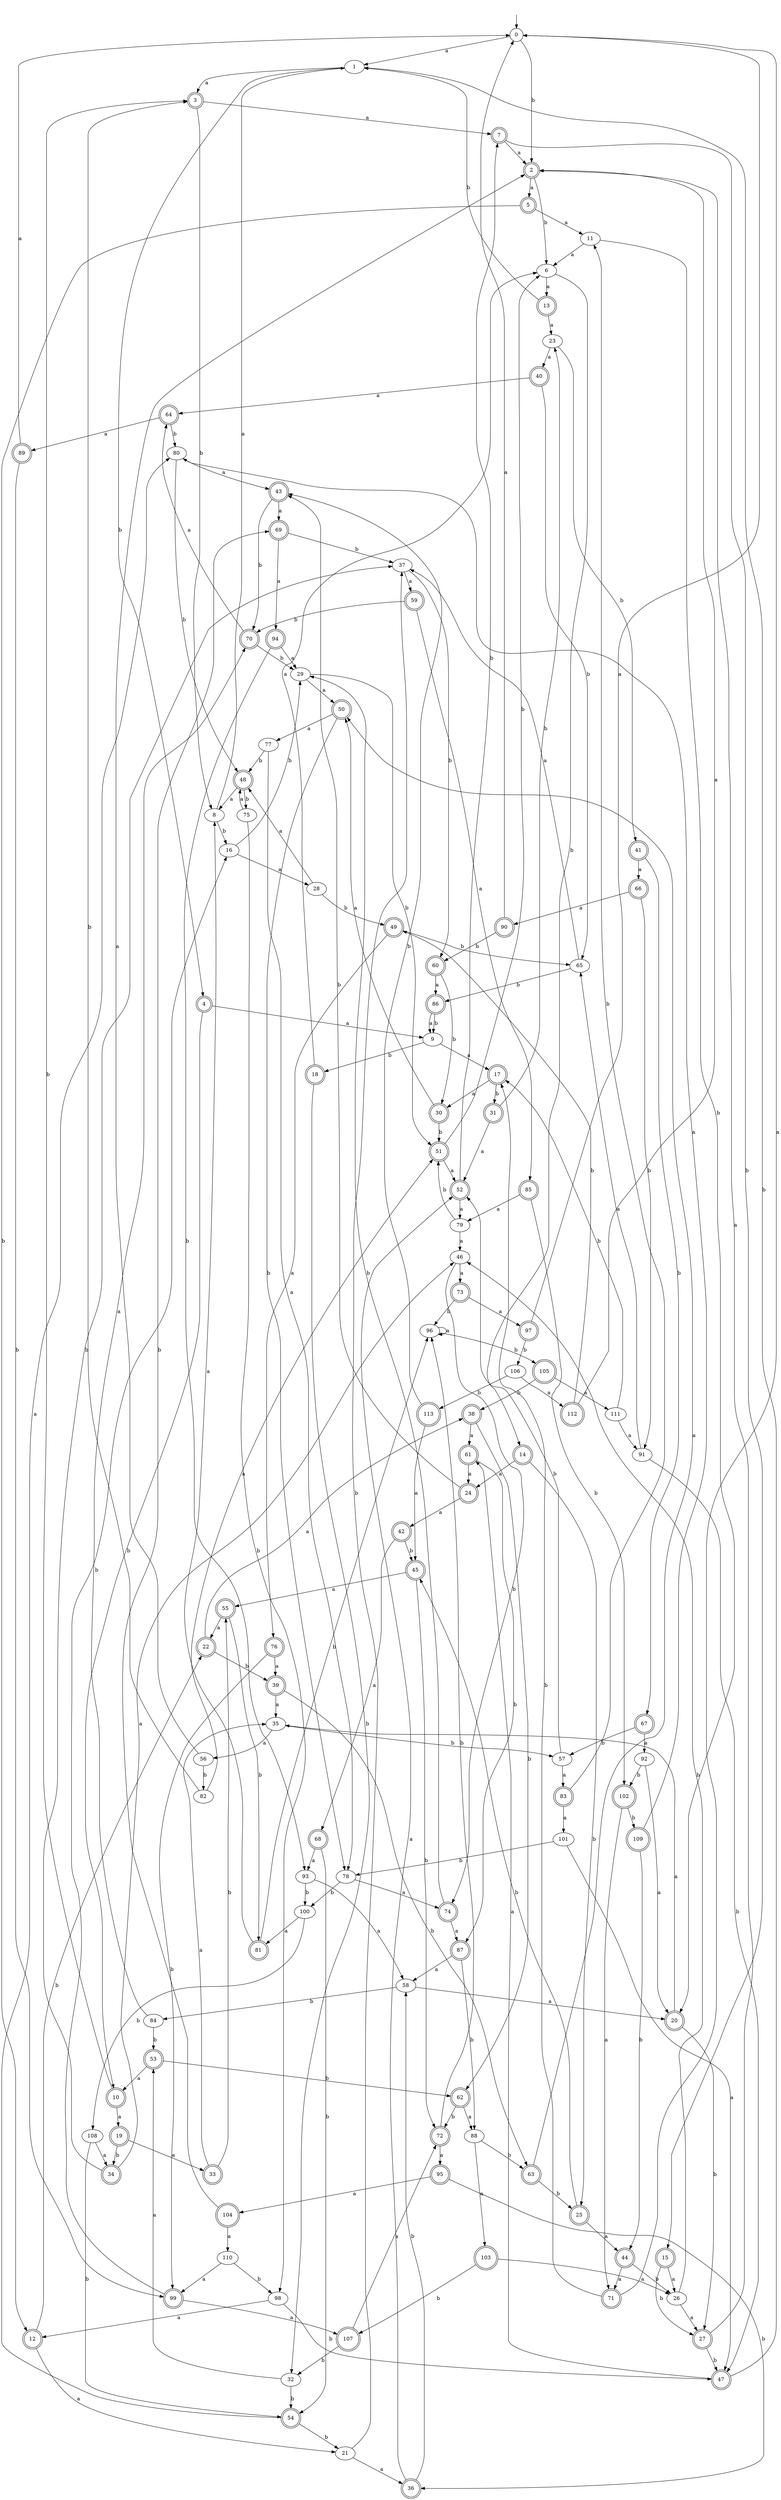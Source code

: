 digraph RandomDFA {
  __start0 [label="", shape=none];
  __start0 -> 0 [label=""];
  0 [shape=circle]
  0 -> 1 [label="a"]
  0 -> 2 [label="b"]
  1
  1 -> 3 [label="a"]
  1 -> 4 [label="b"]
  2 [shape=doublecircle]
  2 -> 5 [label="a"]
  2 -> 6 [label="b"]
  3 [shape=doublecircle]
  3 -> 7 [label="a"]
  3 -> 8 [label="b"]
  4 [shape=doublecircle]
  4 -> 9 [label="a"]
  4 -> 10 [label="b"]
  5 [shape=doublecircle]
  5 -> 11 [label="a"]
  5 -> 12 [label="b"]
  6
  6 -> 13 [label="a"]
  6 -> 14 [label="b"]
  7 [shape=doublecircle]
  7 -> 2 [label="a"]
  7 -> 15 [label="b"]
  8
  8 -> 1 [label="a"]
  8 -> 16 [label="b"]
  9
  9 -> 17 [label="a"]
  9 -> 18 [label="b"]
  10 [shape=doublecircle]
  10 -> 19 [label="a"]
  10 -> 3 [label="b"]
  11
  11 -> 6 [label="a"]
  11 -> 20 [label="b"]
  12 [shape=doublecircle]
  12 -> 21 [label="a"]
  12 -> 22 [label="b"]
  13 [shape=doublecircle]
  13 -> 23 [label="a"]
  13 -> 1 [label="b"]
  14 [shape=doublecircle]
  14 -> 24 [label="a"]
  14 -> 25 [label="b"]
  15 [shape=doublecircle]
  15 -> 26 [label="a"]
  15 -> 27 [label="b"]
  16
  16 -> 28 [label="a"]
  16 -> 29 [label="b"]
  17 [shape=doublecircle]
  17 -> 30 [label="a"]
  17 -> 31 [label="b"]
  18 [shape=doublecircle]
  18 -> 6 [label="a"]
  18 -> 32 [label="b"]
  19 [shape=doublecircle]
  19 -> 33 [label="a"]
  19 -> 34 [label="b"]
  20 [shape=doublecircle]
  20 -> 35 [label="a"]
  20 -> 27 [label="b"]
  21
  21 -> 36 [label="a"]
  21 -> 37 [label="b"]
  22 [shape=doublecircle]
  22 -> 38 [label="a"]
  22 -> 39 [label="b"]
  23
  23 -> 40 [label="a"]
  23 -> 41 [label="b"]
  24 [shape=doublecircle]
  24 -> 42 [label="a"]
  24 -> 43 [label="b"]
  25 [shape=doublecircle]
  25 -> 44 [label="a"]
  25 -> 45 [label="b"]
  26
  26 -> 27 [label="a"]
  26 -> 46 [label="b"]
  27 [shape=doublecircle]
  27 -> 2 [label="a"]
  27 -> 47 [label="b"]
  28
  28 -> 48 [label="a"]
  28 -> 49 [label="b"]
  29
  29 -> 50 [label="a"]
  29 -> 51 [label="b"]
  30 [shape=doublecircle]
  30 -> 50 [label="a"]
  30 -> 51 [label="b"]
  31 [shape=doublecircle]
  31 -> 52 [label="a"]
  31 -> 23 [label="b"]
  32
  32 -> 53 [label="a"]
  32 -> 54 [label="b"]
  33 [shape=doublecircle]
  33 -> 35 [label="a"]
  33 -> 55 [label="b"]
  34 [shape=doublecircle]
  34 -> 46 [label="a"]
  34 -> 37 [label="b"]
  35
  35 -> 56 [label="a"]
  35 -> 57 [label="b"]
  36 [shape=doublecircle]
  36 -> 52 [label="a"]
  36 -> 58 [label="b"]
  37
  37 -> 59 [label="a"]
  37 -> 60 [label="b"]
  38 [shape=doublecircle]
  38 -> 61 [label="a"]
  38 -> 62 [label="b"]
  39 [shape=doublecircle]
  39 -> 35 [label="a"]
  39 -> 63 [label="b"]
  40 [shape=doublecircle]
  40 -> 64 [label="a"]
  40 -> 65 [label="b"]
  41 [shape=doublecircle]
  41 -> 66 [label="a"]
  41 -> 67 [label="b"]
  42 [shape=doublecircle]
  42 -> 68 [label="a"]
  42 -> 45 [label="b"]
  43 [shape=doublecircle]
  43 -> 69 [label="a"]
  43 -> 70 [label="b"]
  44 [shape=doublecircle]
  44 -> 71 [label="a"]
  44 -> 26 [label="b"]
  45 [shape=doublecircle]
  45 -> 55 [label="a"]
  45 -> 72 [label="b"]
  46
  46 -> 73 [label="a"]
  46 -> 74 [label="b"]
  47 [shape=doublecircle]
  47 -> 61 [label="a"]
  47 -> 1 [label="b"]
  48 [shape=doublecircle]
  48 -> 8 [label="a"]
  48 -> 75 [label="b"]
  49 [shape=doublecircle]
  49 -> 76 [label="a"]
  49 -> 65 [label="b"]
  50 [shape=doublecircle]
  50 -> 77 [label="a"]
  50 -> 78 [label="b"]
  51 [shape=doublecircle]
  51 -> 52 [label="a"]
  51 -> 6 [label="b"]
  52 [shape=doublecircle]
  52 -> 79 [label="a"]
  52 -> 7 [label="b"]
  53 [shape=doublecircle]
  53 -> 10 [label="a"]
  53 -> 62 [label="b"]
  54 [shape=doublecircle]
  54 -> 80 [label="a"]
  54 -> 21 [label="b"]
  55 [shape=doublecircle]
  55 -> 22 [label="a"]
  55 -> 81 [label="b"]
  56
  56 -> 2 [label="a"]
  56 -> 82 [label="b"]
  57
  57 -> 83 [label="a"]
  57 -> 52 [label="b"]
  58
  58 -> 20 [label="a"]
  58 -> 84 [label="b"]
  59 [shape=doublecircle]
  59 -> 85 [label="a"]
  59 -> 70 [label="b"]
  60 [shape=doublecircle]
  60 -> 86 [label="a"]
  60 -> 30 [label="b"]
  61 [shape=doublecircle]
  61 -> 24 [label="a"]
  61 -> 87 [label="b"]
  62 [shape=doublecircle]
  62 -> 88 [label="a"]
  62 -> 72 [label="b"]
  63 [shape=doublecircle]
  63 -> 50 [label="a"]
  63 -> 25 [label="b"]
  64 [shape=doublecircle]
  64 -> 89 [label="a"]
  64 -> 80 [label="b"]
  65
  65 -> 37 [label="a"]
  65 -> 86 [label="b"]
  66 [shape=doublecircle]
  66 -> 90 [label="a"]
  66 -> 91 [label="b"]
  67 [shape=doublecircle]
  67 -> 92 [label="a"]
  67 -> 57 [label="b"]
  68 [shape=doublecircle]
  68 -> 93 [label="a"]
  68 -> 54 [label="b"]
  69 [shape=doublecircle]
  69 -> 94 [label="a"]
  69 -> 37 [label="b"]
  70 [shape=doublecircle]
  70 -> 64 [label="a"]
  70 -> 29 [label="b"]
  71 [shape=doublecircle]
  71 -> 0 [label="a"]
  71 -> 17 [label="b"]
  72 [shape=doublecircle]
  72 -> 95 [label="a"]
  72 -> 96 [label="b"]
  73 [shape=doublecircle]
  73 -> 97 [label="a"]
  73 -> 96 [label="b"]
  74 [shape=doublecircle]
  74 -> 87 [label="a"]
  74 -> 29 [label="b"]
  75
  75 -> 48 [label="a"]
  75 -> 98 [label="b"]
  76 [shape=doublecircle]
  76 -> 39 [label="a"]
  76 -> 99 [label="b"]
  77
  77 -> 78 [label="a"]
  77 -> 48 [label="b"]
  78
  78 -> 74 [label="a"]
  78 -> 100 [label="b"]
  79
  79 -> 46 [label="a"]
  79 -> 51 [label="b"]
  80
  80 -> 43 [label="a"]
  80 -> 48 [label="b"]
  81 [shape=doublecircle]
  81 -> 8 [label="a"]
  81 -> 96 [label="b"]
  82
  82 -> 51 [label="a"]
  82 -> 3 [label="b"]
  83 [shape=doublecircle]
  83 -> 101 [label="a"]
  83 -> 11 [label="b"]
  84
  84 -> 70 [label="a"]
  84 -> 53 [label="b"]
  85 [shape=doublecircle]
  85 -> 79 [label="a"]
  85 -> 102 [label="b"]
  86 [shape=doublecircle]
  86 -> 9 [label="a"]
  86 -> 9 [label="b"]
  87 [shape=doublecircle]
  87 -> 58 [label="a"]
  87 -> 88 [label="b"]
  88
  88 -> 103 [label="a"]
  88 -> 63 [label="b"]
  89 [shape=doublecircle]
  89 -> 0 [label="a"]
  89 -> 99 [label="b"]
  90 [shape=doublecircle]
  90 -> 0 [label="a"]
  90 -> 60 [label="b"]
  91
  91 -> 65 [label="a"]
  91 -> 47 [label="b"]
  92
  92 -> 20 [label="a"]
  92 -> 102 [label="b"]
  93
  93 -> 58 [label="a"]
  93 -> 100 [label="b"]
  94 [shape=doublecircle]
  94 -> 29 [label="a"]
  94 -> 93 [label="b"]
  95 [shape=doublecircle]
  95 -> 104 [label="a"]
  95 -> 36 [label="b"]
  96
  96 -> 96 [label="a"]
  96 -> 105 [label="b"]
  97 [shape=doublecircle]
  97 -> 0 [label="a"]
  97 -> 106 [label="b"]
  98
  98 -> 12 [label="a"]
  98 -> 47 [label="b"]
  99 [shape=doublecircle]
  99 -> 107 [label="a"]
  99 -> 16 [label="b"]
  100
  100 -> 81 [label="a"]
  100 -> 108 [label="b"]
  101
  101 -> 47 [label="a"]
  101 -> 78 [label="b"]
  102 [shape=doublecircle]
  102 -> 71 [label="a"]
  102 -> 109 [label="b"]
  103 [shape=doublecircle]
  103 -> 26 [label="a"]
  103 -> 107 [label="b"]
  104 [shape=doublecircle]
  104 -> 110 [label="a"]
  104 -> 69 [label="b"]
  105 [shape=doublecircle]
  105 -> 111 [label="a"]
  105 -> 38 [label="b"]
  106
  106 -> 112 [label="a"]
  106 -> 113 [label="b"]
  107 [shape=doublecircle]
  107 -> 72 [label="a"]
  107 -> 32 [label="b"]
  108
  108 -> 34 [label="a"]
  108 -> 54 [label="b"]
  109 [shape=doublecircle]
  109 -> 80 [label="a"]
  109 -> 44 [label="b"]
  110
  110 -> 99 [label="a"]
  110 -> 98 [label="b"]
  111
  111 -> 91 [label="a"]
  111 -> 17 [label="b"]
  112 [shape=doublecircle]
  112 -> 2 [label="a"]
  112 -> 49 [label="b"]
  113 [shape=doublecircle]
  113 -> 45 [label="a"]
  113 -> 43 [label="b"]
}
